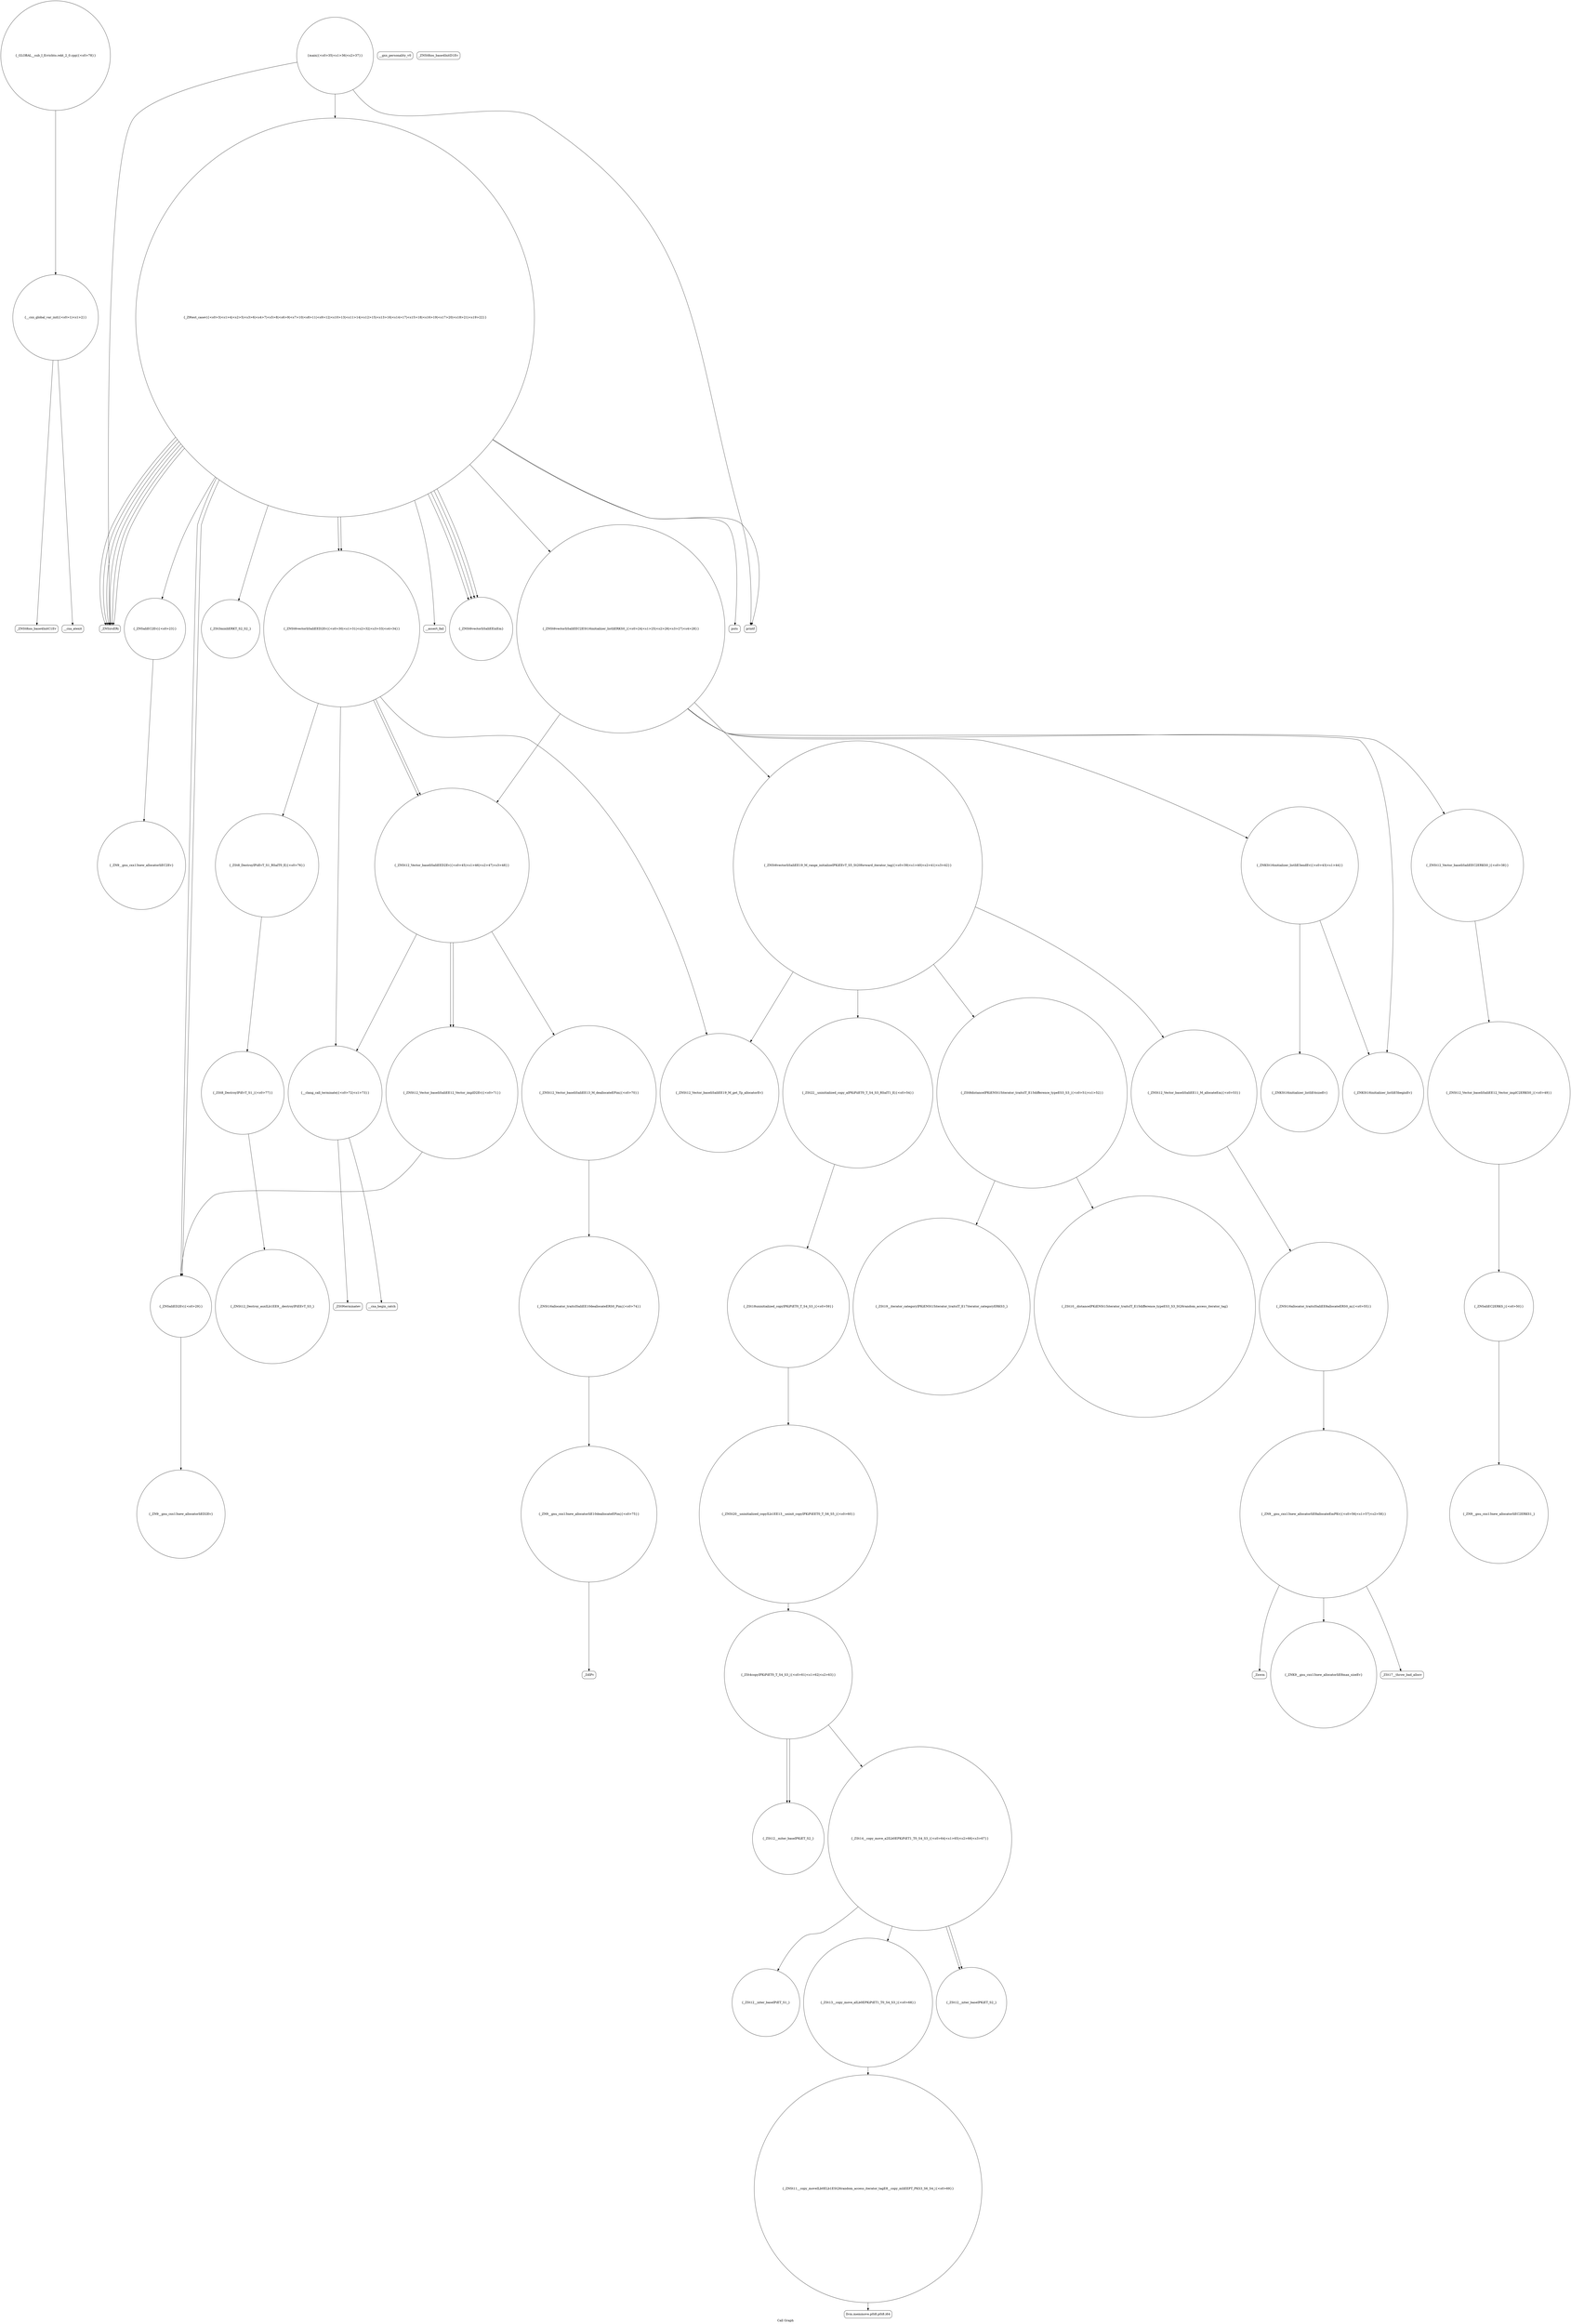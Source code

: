 digraph "Call Graph" {
	label="Call Graph";

	Node0x5613718900e0 [shape=record,shape=circle,label="{__cxx_global_var_init|{<s0>1|<s1>2}}"];
	Node0x5613718900e0:s0 -> Node0x561371890160[color=black];
	Node0x5613718900e0:s1 -> Node0x561371890260[color=black];
	Node0x561371891760 [shape=record,shape=circle,label="{_ZSt12__niter_baseIPiET_S1_}"];
	Node0x561371890460 [shape=record,shape=circle,label="{_ZNSt6vectorIiSaIiEEC2ESt16initializer_listIiERKS0_|{<s0>24|<s1>25|<s2>26|<s3>27|<s4>28}}"];
	Node0x561371890460:s0 -> Node0x561371890a60[color=black];
	Node0x561371890460:s1 -> Node0x561371890b60[color=black];
	Node0x561371890460:s2 -> Node0x561371890be0[color=black];
	Node0x561371890460:s3 -> Node0x561371890ae0[color=black];
	Node0x561371890460:s4 -> Node0x561371890c60[color=black];
	Node0x561371892b00 [shape=record,shape=Mrecord,label="{__cxa_begin_catch}"];
	Node0x5613718907e0 [shape=record,shape=Mrecord,label="{puts}"];
	Node0x561371892e80 [shape=record,shape=circle,label="{_ZNSt12_Destroy_auxILb1EE9__destroyIPiEEvT_S3_}"];
	Node0x561371890b60 [shape=record,shape=circle,label="{_ZNKSt16initializer_listIiE5beginEv}"];
	Node0x561371890ee0 [shape=record,shape=circle,label="{_ZNSt12_Vector_baseIiSaIiEE11_M_allocateEm|{<s0>53}}"];
	Node0x561371890ee0:s0 -> Node0x561371891160[color=black];
	Node0x561371891260 [shape=record,shape=circle,label="{_ZNK9__gnu_cxx13new_allocatorIiE8max_sizeEv}"];
	Node0x5613718915e0 [shape=record,shape=circle,label="{_ZSt12__miter_baseIPKiET_S2_}"];
	Node0x5613718902e0 [shape=record,shape=circle,label="{_Z9test_casev|{<s0>3|<s1>4|<s2>5|<s3>6|<s4>7|<s5>8|<s6>9|<s7>10|<s8>11|<s9>12|<s10>13|<s11>14|<s12>15|<s13>16|<s14>17|<s15>18|<s16>19|<s17>20|<s18>21|<s19>22}}"];
	Node0x5613718902e0:s0 -> Node0x561371890360[color=black];
	Node0x5613718902e0:s1 -> Node0x561371890360[color=black];
	Node0x5613718902e0:s2 -> Node0x561371890360[color=black];
	Node0x5613718902e0:s3 -> Node0x561371890360[color=black];
	Node0x5613718902e0:s4 -> Node0x561371890360[color=black];
	Node0x5613718902e0:s5 -> Node0x561371890360[color=black];
	Node0x5613718902e0:s6 -> Node0x5613718903e0[color=black];
	Node0x5613718902e0:s7 -> Node0x561371890460[color=black];
	Node0x5613718902e0:s8 -> Node0x561371890560[color=black];
	Node0x5613718902e0:s9 -> Node0x5613718905e0[color=black];
	Node0x5613718902e0:s10 -> Node0x561371890560[color=black];
	Node0x5613718902e0:s11 -> Node0x561371890760[color=black];
	Node0x5613718902e0:s12 -> Node0x561371890660[color=black];
	Node0x5613718902e0:s13 -> Node0x5613718906e0[color=black];
	Node0x5613718902e0:s14 -> Node0x5613718906e0[color=black];
	Node0x5613718902e0:s15 -> Node0x5613718906e0[color=black];
	Node0x5613718902e0:s16 -> Node0x5613718906e0[color=black];
	Node0x5613718902e0:s17 -> Node0x561371890760[color=black];
	Node0x5613718902e0:s18 -> Node0x5613718907e0[color=black];
	Node0x5613718902e0:s19 -> Node0x561371890860[color=black];
	Node0x561371892980 [shape=record,shape=circle,label="{_ZNSt12_Vector_baseIiSaIiEE13_M_deallocateEPim|{<s0>70}}"];
	Node0x561371892980:s0 -> Node0x561371892c00[color=black];
	Node0x561371890660 [shape=record,shape=Mrecord,label="{__assert_fail}"];
	Node0x561371892d00 [shape=record,shape=Mrecord,label="{_ZdlPv}"];
	Node0x5613718909e0 [shape=record,shape=circle,label="{_ZN9__gnu_cxx13new_allocatorIiED2Ev}"];
	Node0x561371890d60 [shape=record,shape=circle,label="{_ZNSaIiEC2ERKS_|{<s0>50}}"];
	Node0x561371890d60:s0 -> Node0x561371890de0[color=black];
	Node0x5613718910e0 [shape=record,shape=circle,label="{_ZSt19__iterator_categoryIPKiENSt15iterator_traitsIT_E17iterator_categoryERKS3_}"];
	Node0x561371891460 [shape=record,shape=circle,label="{_ZNSt20__uninitialized_copyILb1EE13__uninit_copyIPKiPiEET0_T_S6_S5_|{<s0>60}}"];
	Node0x561371891460:s0 -> Node0x5613718914e0[color=black];
	Node0x561371890160 [shape=record,shape=Mrecord,label="{_ZNSt8ios_base4InitC1Ev}"];
	Node0x5613718917e0 [shape=record,shape=circle,label="{_ZNSt11__copy_moveILb0ELb1ESt26random_access_iterator_tagE8__copy_mIiEEPT_PKS3_S6_S4_|{<s0>69}}"];
	Node0x5613718917e0:s0 -> Node0x561371891860[color=black];
	Node0x5613718904e0 [shape=record,shape=Mrecord,label="{__gxx_personality_v0}"];
	Node0x561371892b80 [shape=record,shape=Mrecord,label="{_ZSt9terminatev}"];
	Node0x561371890860 [shape=record,shape=Mrecord,label="{printf}"];
	Node0x561371892f00 [shape=record,shape=circle,label="{_GLOBAL__sub_I_Errichto.rekt_2_0.cpp|{<s0>78}}"];
	Node0x561371892f00:s0 -> Node0x5613718900e0[color=black];
	Node0x561371890be0 [shape=record,shape=circle,label="{_ZNKSt16initializer_listIiE3endEv|{<s0>43|<s1>44}}"];
	Node0x561371890be0:s0 -> Node0x561371890b60[color=black];
	Node0x561371890be0:s1 -> Node0x561371892900[color=black];
	Node0x561371890f60 [shape=record,shape=circle,label="{_ZSt22__uninitialized_copy_aIPKiPiiET0_T_S4_S3_RSaIT1_E|{<s0>54}}"];
	Node0x561371890f60:s0 -> Node0x5613718913e0[color=black];
	Node0x5613718912e0 [shape=record,shape=Mrecord,label="{_ZSt17__throw_bad_allocv}"];
	Node0x561371891660 [shape=record,shape=circle,label="{_ZSt13__copy_move_aILb0EPKiPiET1_T0_S4_S3_|{<s0>68}}"];
	Node0x561371891660:s0 -> Node0x5613718917e0[color=black];
	Node0x561371890360 [shape=record,shape=Mrecord,label="{_ZNSirsERi}"];
	Node0x561371892a00 [shape=record,shape=circle,label="{_ZNSt12_Vector_baseIiSaIiEE12_Vector_implD2Ev|{<s0>71}}"];
	Node0x561371892a00:s0 -> Node0x561371890560[color=black];
	Node0x5613718906e0 [shape=record,shape=circle,label="{_ZNSt6vectorIiSaIiEEixEm}"];
	Node0x561371892d80 [shape=record,shape=circle,label="{_ZSt8_DestroyIPiiEvT_S1_RSaIT0_E|{<s0>76}}"];
	Node0x561371892d80:s0 -> Node0x561371892e00[color=black];
	Node0x561371890a60 [shape=record,shape=circle,label="{_ZNSt12_Vector_baseIiSaIiEEC2ERKS0_|{<s0>38}}"];
	Node0x561371890a60:s0 -> Node0x561371890ce0[color=black];
	Node0x561371890de0 [shape=record,shape=circle,label="{_ZN9__gnu_cxx13new_allocatorIiEC2ERKS1_}"];
	Node0x561371891160 [shape=record,shape=circle,label="{_ZNSt16allocator_traitsISaIiEE8allocateERS0_m|{<s0>55}}"];
	Node0x561371891160:s0 -> Node0x5613718911e0[color=black];
	Node0x5613718914e0 [shape=record,shape=circle,label="{_ZSt4copyIPKiPiET0_T_S4_S3_|{<s0>61|<s1>62|<s2>63}}"];
	Node0x5613718914e0:s0 -> Node0x5613718915e0[color=black];
	Node0x5613718914e0:s1 -> Node0x5613718915e0[color=black];
	Node0x5613718914e0:s2 -> Node0x561371891560[color=black];
	Node0x5613718901e0 [shape=record,shape=Mrecord,label="{_ZNSt8ios_base4InitD1Ev}"];
	Node0x561371891860 [shape=record,shape=Mrecord,label="{llvm.memmove.p0i8.p0i8.i64}"];
	Node0x561371890560 [shape=record,shape=circle,label="{_ZNSaIiED2Ev|{<s0>29}}"];
	Node0x561371890560:s0 -> Node0x5613718909e0[color=black];
	Node0x561371892c00 [shape=record,shape=circle,label="{_ZNSt16allocator_traitsISaIiEE10deallocateERS0_Pim|{<s0>74}}"];
	Node0x561371892c00:s0 -> Node0x561371892c80[color=black];
	Node0x5613718908e0 [shape=record,shape=circle,label="{main|{<s0>35|<s1>36|<s2>37}}"];
	Node0x5613718908e0:s0 -> Node0x561371890360[color=black];
	Node0x5613718908e0:s1 -> Node0x561371890860[color=black];
	Node0x5613718908e0:s2 -> Node0x5613718902e0[color=black];
	Node0x561371890c60 [shape=record,shape=circle,label="{_ZNSt12_Vector_baseIiSaIiEED2Ev|{<s0>45|<s1>46|<s2>47|<s3>48}}"];
	Node0x561371890c60:s0 -> Node0x561371892980[color=black];
	Node0x561371890c60:s1 -> Node0x561371892a00[color=black];
	Node0x561371890c60:s2 -> Node0x561371892a00[color=black];
	Node0x561371890c60:s3 -> Node0x561371892a80[color=black];
	Node0x561371890fe0 [shape=record,shape=circle,label="{_ZNSt12_Vector_baseIiSaIiEE19_M_get_Tp_allocatorEv}"];
	Node0x561371891360 [shape=record,shape=Mrecord,label="{_Znwm}"];
	Node0x5613718916e0 [shape=record,shape=circle,label="{_ZSt12__niter_baseIPKiET_S2_}"];
	Node0x5613718903e0 [shape=record,shape=circle,label="{_ZNSaIiEC2Ev|{<s0>23}}"];
	Node0x5613718903e0:s0 -> Node0x561371890960[color=black];
	Node0x561371892a80 [shape=record,shape=circle,label="{__clang_call_terminate|{<s0>72|<s1>73}}"];
	Node0x561371892a80:s0 -> Node0x561371892b00[color=black];
	Node0x561371892a80:s1 -> Node0x561371892b80[color=black];
	Node0x561371890760 [shape=record,shape=circle,label="{_ZNSt6vectorIiSaIiEED2Ev|{<s0>30|<s1>31|<s2>32|<s3>33|<s4>34}}"];
	Node0x561371890760:s0 -> Node0x561371890fe0[color=black];
	Node0x561371890760:s1 -> Node0x561371892d80[color=black];
	Node0x561371890760:s2 -> Node0x561371890c60[color=black];
	Node0x561371890760:s3 -> Node0x561371890c60[color=black];
	Node0x561371890760:s4 -> Node0x561371892a80[color=black];
	Node0x561371892e00 [shape=record,shape=circle,label="{_ZSt8_DestroyIPiEvT_S1_|{<s0>77}}"];
	Node0x561371892e00:s0 -> Node0x561371892e80[color=black];
	Node0x561371890ae0 [shape=record,shape=circle,label="{_ZNSt6vectorIiSaIiEE19_M_range_initializeIPKiEEvT_S5_St20forward_iterator_tag|{<s0>39|<s1>40|<s2>41|<s3>42}}"];
	Node0x561371890ae0:s0 -> Node0x561371890e60[color=black];
	Node0x561371890ae0:s1 -> Node0x561371890ee0[color=black];
	Node0x561371890ae0:s2 -> Node0x561371890fe0[color=black];
	Node0x561371890ae0:s3 -> Node0x561371890f60[color=black];
	Node0x561371890e60 [shape=record,shape=circle,label="{_ZSt8distanceIPKiENSt15iterator_traitsIT_E15difference_typeES3_S3_|{<s0>51|<s1>52}}"];
	Node0x561371890e60:s0 -> Node0x5613718910e0[color=black];
	Node0x561371890e60:s1 -> Node0x561371891060[color=black];
	Node0x5613718911e0 [shape=record,shape=circle,label="{_ZN9__gnu_cxx13new_allocatorIiE8allocateEmPKv|{<s0>56|<s1>57|<s2>58}}"];
	Node0x5613718911e0:s0 -> Node0x561371891260[color=black];
	Node0x5613718911e0:s1 -> Node0x5613718912e0[color=black];
	Node0x5613718911e0:s2 -> Node0x561371891360[color=black];
	Node0x561371891560 [shape=record,shape=circle,label="{_ZSt14__copy_move_a2ILb0EPKiPiET1_T0_S4_S3_|{<s0>64|<s1>65|<s2>66|<s3>67}}"];
	Node0x561371891560:s0 -> Node0x5613718916e0[color=black];
	Node0x561371891560:s1 -> Node0x5613718916e0[color=black];
	Node0x561371891560:s2 -> Node0x561371891760[color=black];
	Node0x561371891560:s3 -> Node0x561371891660[color=black];
	Node0x561371890260 [shape=record,shape=Mrecord,label="{__cxa_atexit}"];
	Node0x561371892900 [shape=record,shape=circle,label="{_ZNKSt16initializer_listIiE4sizeEv}"];
	Node0x5613718905e0 [shape=record,shape=circle,label="{_ZSt3minIiERKT_S2_S2_}"];
	Node0x561371892c80 [shape=record,shape=circle,label="{_ZN9__gnu_cxx13new_allocatorIiE10deallocateEPim|{<s0>75}}"];
	Node0x561371892c80:s0 -> Node0x561371892d00[color=black];
	Node0x561371890960 [shape=record,shape=circle,label="{_ZN9__gnu_cxx13new_allocatorIiEC2Ev}"];
	Node0x561371890ce0 [shape=record,shape=circle,label="{_ZNSt12_Vector_baseIiSaIiEE12_Vector_implC2ERKS0_|{<s0>49}}"];
	Node0x561371890ce0:s0 -> Node0x561371890d60[color=black];
	Node0x561371891060 [shape=record,shape=circle,label="{_ZSt10__distanceIPKiENSt15iterator_traitsIT_E15difference_typeES3_S3_St26random_access_iterator_tag}"];
	Node0x5613718913e0 [shape=record,shape=circle,label="{_ZSt18uninitialized_copyIPKiPiET0_T_S4_S3_|{<s0>59}}"];
	Node0x5613718913e0:s0 -> Node0x561371891460[color=black];
}
